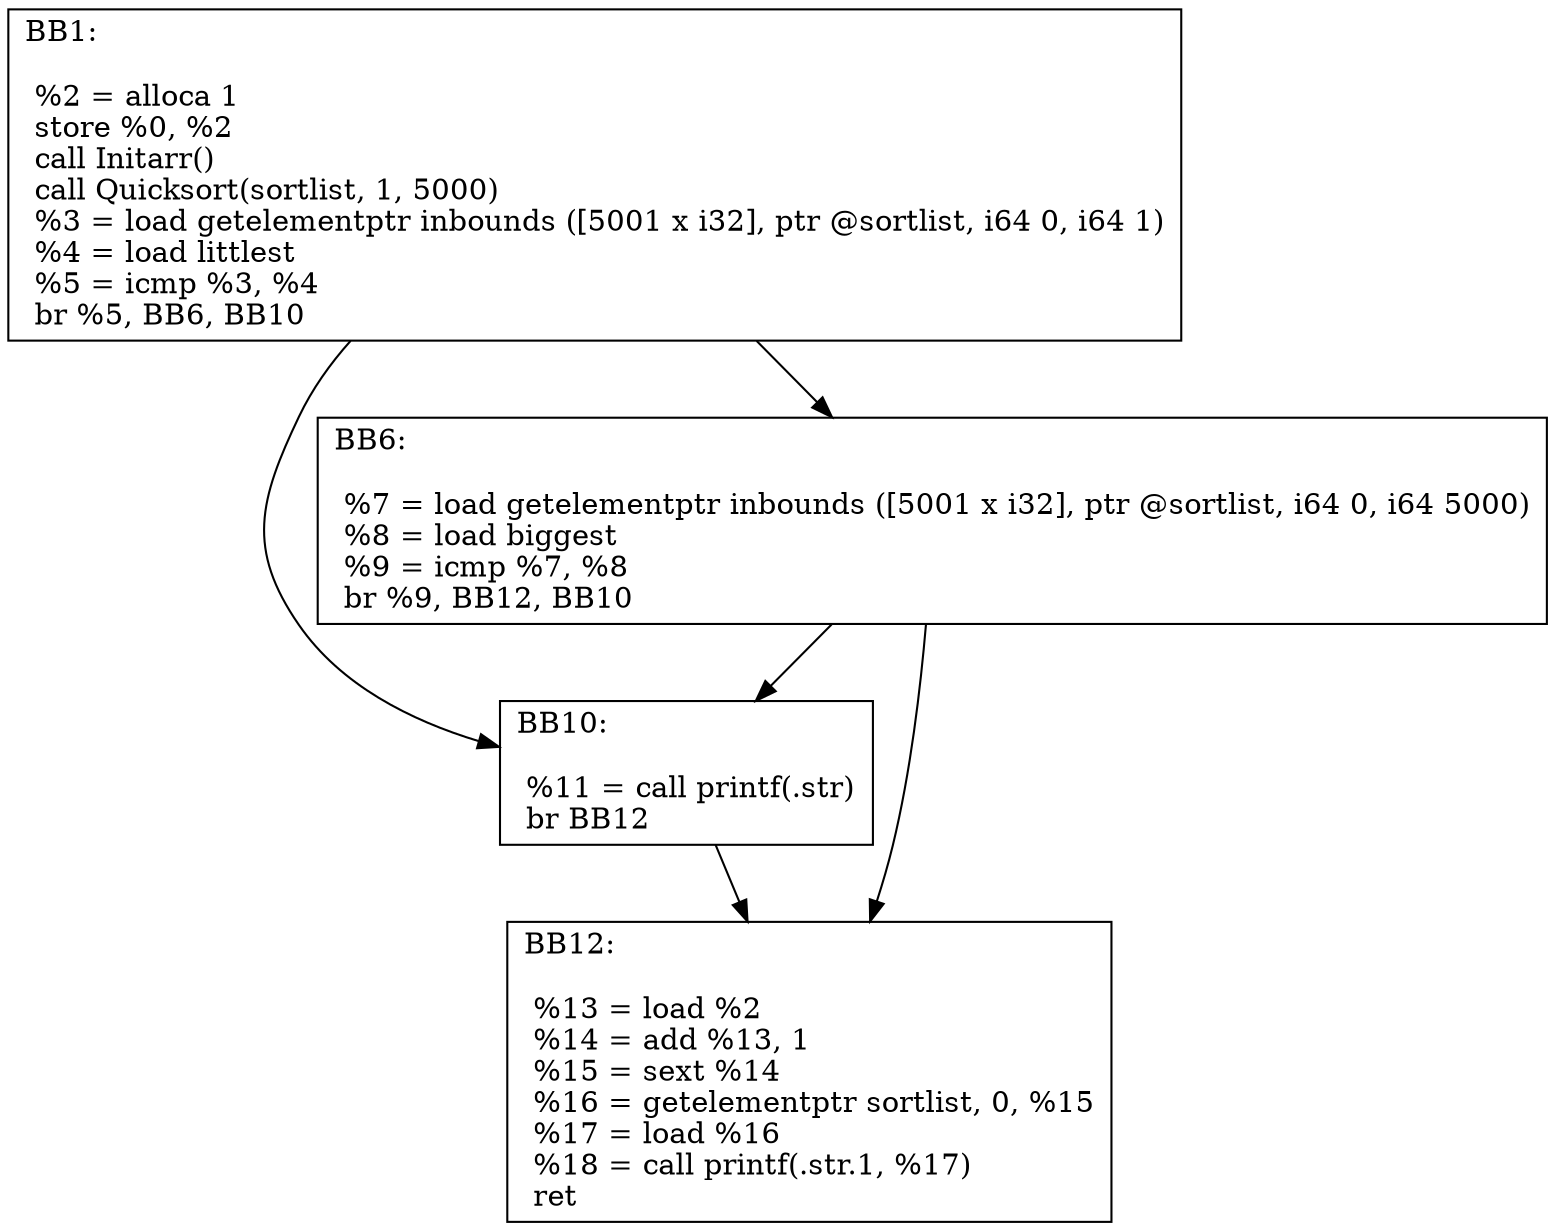 digraph "CFG of Quick function"{
	BB1[shape=record,label="{BB1:\l\l
	 %2 = alloca  1\l	 store  %0,  %2\l	 call Initarr()\l	 call Quicksort(sortlist, 1, 5000)\l	 %3 = load  getelementptr inbounds ([5001 x i32], ptr @sortlist, i64 0, i64 1)\l	 %4 = load  littlest\l	 %5 = icmp  %3,  %4\l	 br %5, BB6, BB10\l	}"];
	BB1 -> BB10
	BB1 -> BB6
	BB6[shape=record,label="{BB6:\l\l
	 %7 = load  getelementptr inbounds ([5001 x i32], ptr @sortlist, i64 0, i64 5000)\l	 %8 = load  biggest\l	 %9 = icmp  %7,  %8\l	 br %9, BB12, BB10\l	}"];
	BB6 -> BB10
	BB6 -> BB12
	BB10[shape=record,label="{BB10:\l\l
	 %11 = call printf(.str)\l	 br BB12\l	}"];
	BB10 -> BB12
	BB12[shape=record,label="{BB12:\l\l
	 %13 = load  %2\l	 %14 = add  %13,  1\l	 %15 = sext  %14\l	 %16 = getelementptr  sortlist,  0,  %15\l	 %17 = load  %16\l	 %18 = call printf(.str.1, %17)\l	 ret \l	}"];
}

